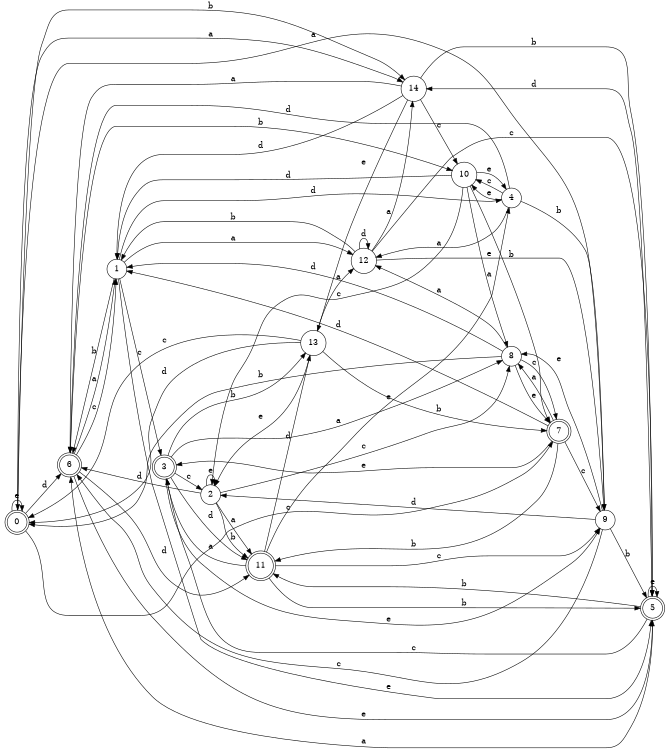 digraph n12_2 {
__start0 [label="" shape="none"];

rankdir=LR;
size="8,5";

s0 [style="rounded,filled", color="black", fillcolor="white" shape="doublecircle", label="0"];
s1 [style="filled", color="black", fillcolor="white" shape="circle", label="1"];
s2 [style="filled", color="black", fillcolor="white" shape="circle", label="2"];
s3 [style="rounded,filled", color="black", fillcolor="white" shape="doublecircle", label="3"];
s4 [style="filled", color="black", fillcolor="white" shape="circle", label="4"];
s5 [style="rounded,filled", color="black", fillcolor="white" shape="doublecircle", label="5"];
s6 [style="rounded,filled", color="black", fillcolor="white" shape="doublecircle", label="6"];
s7 [style="rounded,filled", color="black", fillcolor="white" shape="doublecircle", label="7"];
s8 [style="filled", color="black", fillcolor="white" shape="circle", label="8"];
s9 [style="filled", color="black", fillcolor="white" shape="circle", label="9"];
s10 [style="filled", color="black", fillcolor="white" shape="circle", label="10"];
s11 [style="rounded,filled", color="black", fillcolor="white" shape="doublecircle", label="11"];
s12 [style="filled", color="black", fillcolor="white" shape="circle", label="12"];
s13 [style="filled", color="black", fillcolor="white" shape="circle", label="13"];
s14 [style="filled", color="black", fillcolor="white" shape="circle", label="14"];
s0 -> s14 [label="a"];
s0 -> s14 [label="b"];
s0 -> s7 [label="c"];
s0 -> s6 [label="d"];
s0 -> s0 [label="e"];
s1 -> s12 [label="a"];
s1 -> s6 [label="b"];
s1 -> s3 [label="c"];
s1 -> s4 [label="d"];
s1 -> s5 [label="e"];
s2 -> s11 [label="a"];
s2 -> s11 [label="b"];
s2 -> s8 [label="c"];
s2 -> s6 [label="d"];
s2 -> s2 [label="e"];
s3 -> s8 [label="a"];
s3 -> s13 [label="b"];
s3 -> s2 [label="c"];
s3 -> s11 [label="d"];
s3 -> s9 [label="e"];
s4 -> s12 [label="a"];
s4 -> s9 [label="b"];
s4 -> s10 [label="c"];
s4 -> s6 [label="d"];
s4 -> s10 [label="e"];
s5 -> s6 [label="a"];
s5 -> s11 [label="b"];
s5 -> s3 [label="c"];
s5 -> s14 [label="d"];
s5 -> s5 [label="e"];
s6 -> s1 [label="a"];
s6 -> s10 [label="b"];
s6 -> s1 [label="c"];
s6 -> s11 [label="d"];
s6 -> s5 [label="e"];
s7 -> s8 [label="a"];
s7 -> s11 [label="b"];
s7 -> s9 [label="c"];
s7 -> s1 [label="d"];
s7 -> s3 [label="e"];
s8 -> s12 [label="a"];
s8 -> s0 [label="b"];
s8 -> s7 [label="c"];
s8 -> s1 [label="d"];
s8 -> s7 [label="e"];
s9 -> s0 [label="a"];
s9 -> s5 [label="b"];
s9 -> s6 [label="c"];
s9 -> s2 [label="d"];
s9 -> s8 [label="e"];
s10 -> s8 [label="a"];
s10 -> s7 [label="b"];
s10 -> s2 [label="c"];
s10 -> s1 [label="d"];
s10 -> s4 [label="e"];
s11 -> s3 [label="a"];
s11 -> s5 [label="b"];
s11 -> s9 [label="c"];
s11 -> s13 [label="d"];
s11 -> s4 [label="e"];
s12 -> s14 [label="a"];
s12 -> s1 [label="b"];
s12 -> s5 [label="c"];
s12 -> s12 [label="d"];
s12 -> s9 [label="e"];
s13 -> s12 [label="a"];
s13 -> s7 [label="b"];
s13 -> s0 [label="c"];
s13 -> s0 [label="d"];
s13 -> s2 [label="e"];
s14 -> s6 [label="a"];
s14 -> s5 [label="b"];
s14 -> s10 [label="c"];
s14 -> s1 [label="d"];
s14 -> s13 [label="e"];

}